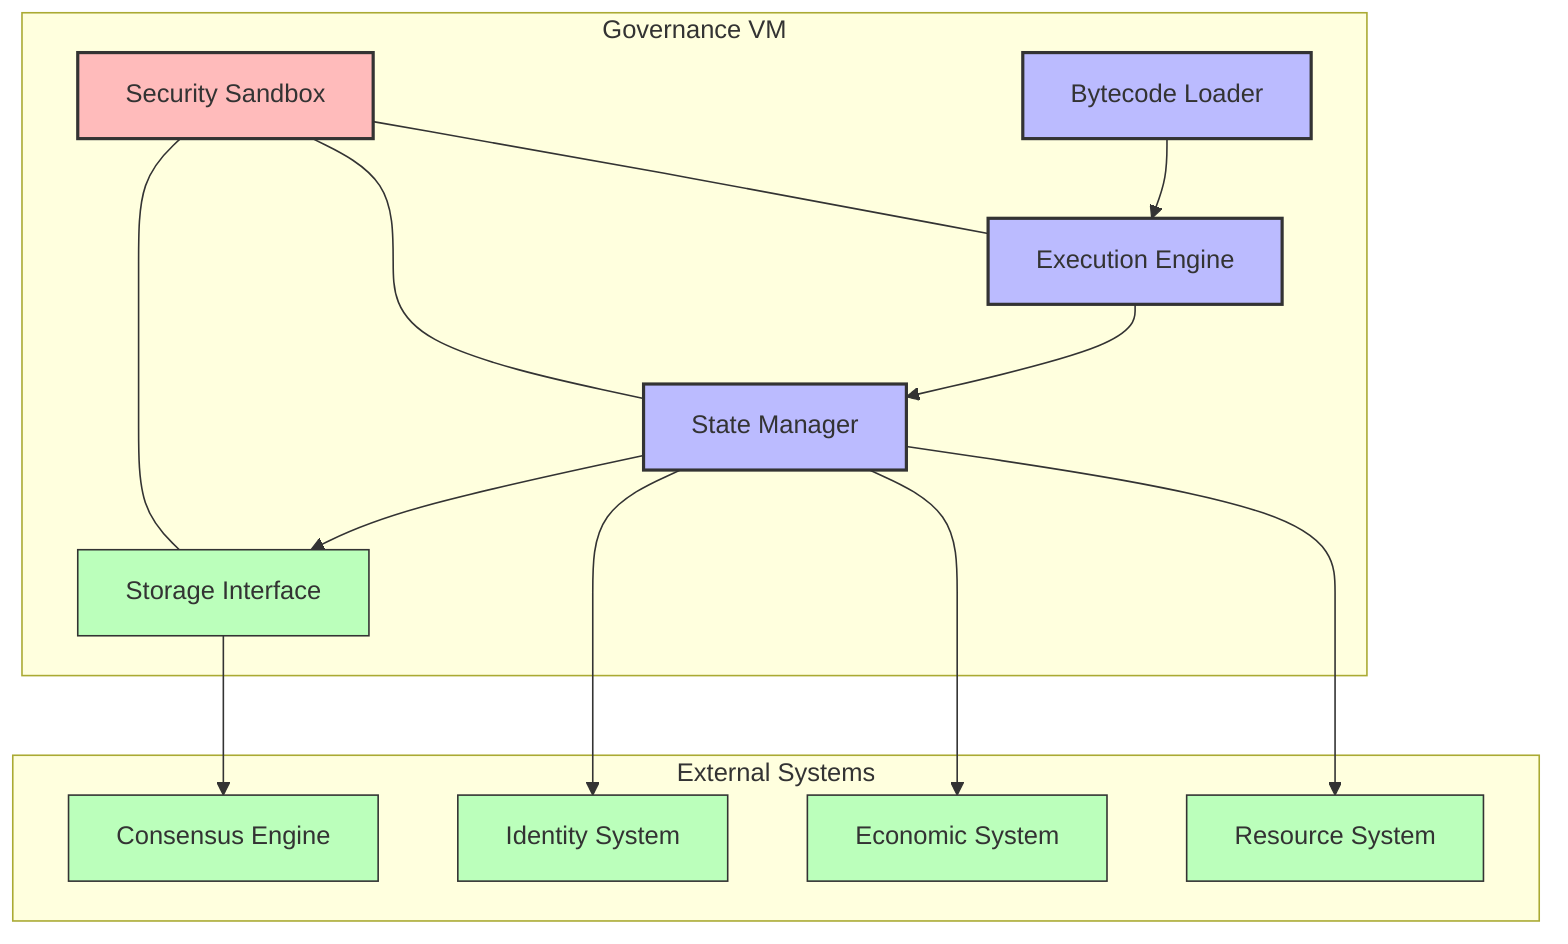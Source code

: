 graph TD
    subgraph "Governance VM"
        BYTECODE[Bytecode Loader]
        EXECUTION[Execution Engine]
        STATE[State Manager]
        SECURITY[Security Sandbox]
        STORAGE[Storage Interface]
    end
    
    BYTECODE --> EXECUTION
    EXECUTION --> STATE
    STATE --> STORAGE
    SECURITY --- EXECUTION
    SECURITY --- STATE
    SECURITY --- STORAGE
    
    subgraph "External Systems"
        CONSENSUS[Consensus Engine]
        IDENTITY[Identity System]
        ECONOMIC[Economic System]
        RESOURCE[Resource System]
    end
    
    STORAGE --> CONSENSUS
    STATE --> IDENTITY
    STATE --> ECONOMIC
    STATE --> RESOURCE
    
    classDef vm fill:#bbf,stroke:#333,stroke-width:2px
    classDef security fill:#fbb,stroke:#333,stroke-width:2px
    classDef external fill:#bfb,stroke:#333,stroke-width:1px
    
    class BYTECODE,EXECUTION,STATE vm
    class SECURITY security
    class STORAGE,CONSENSUS,IDENTITY,ECONOMIC,RESOURCE external